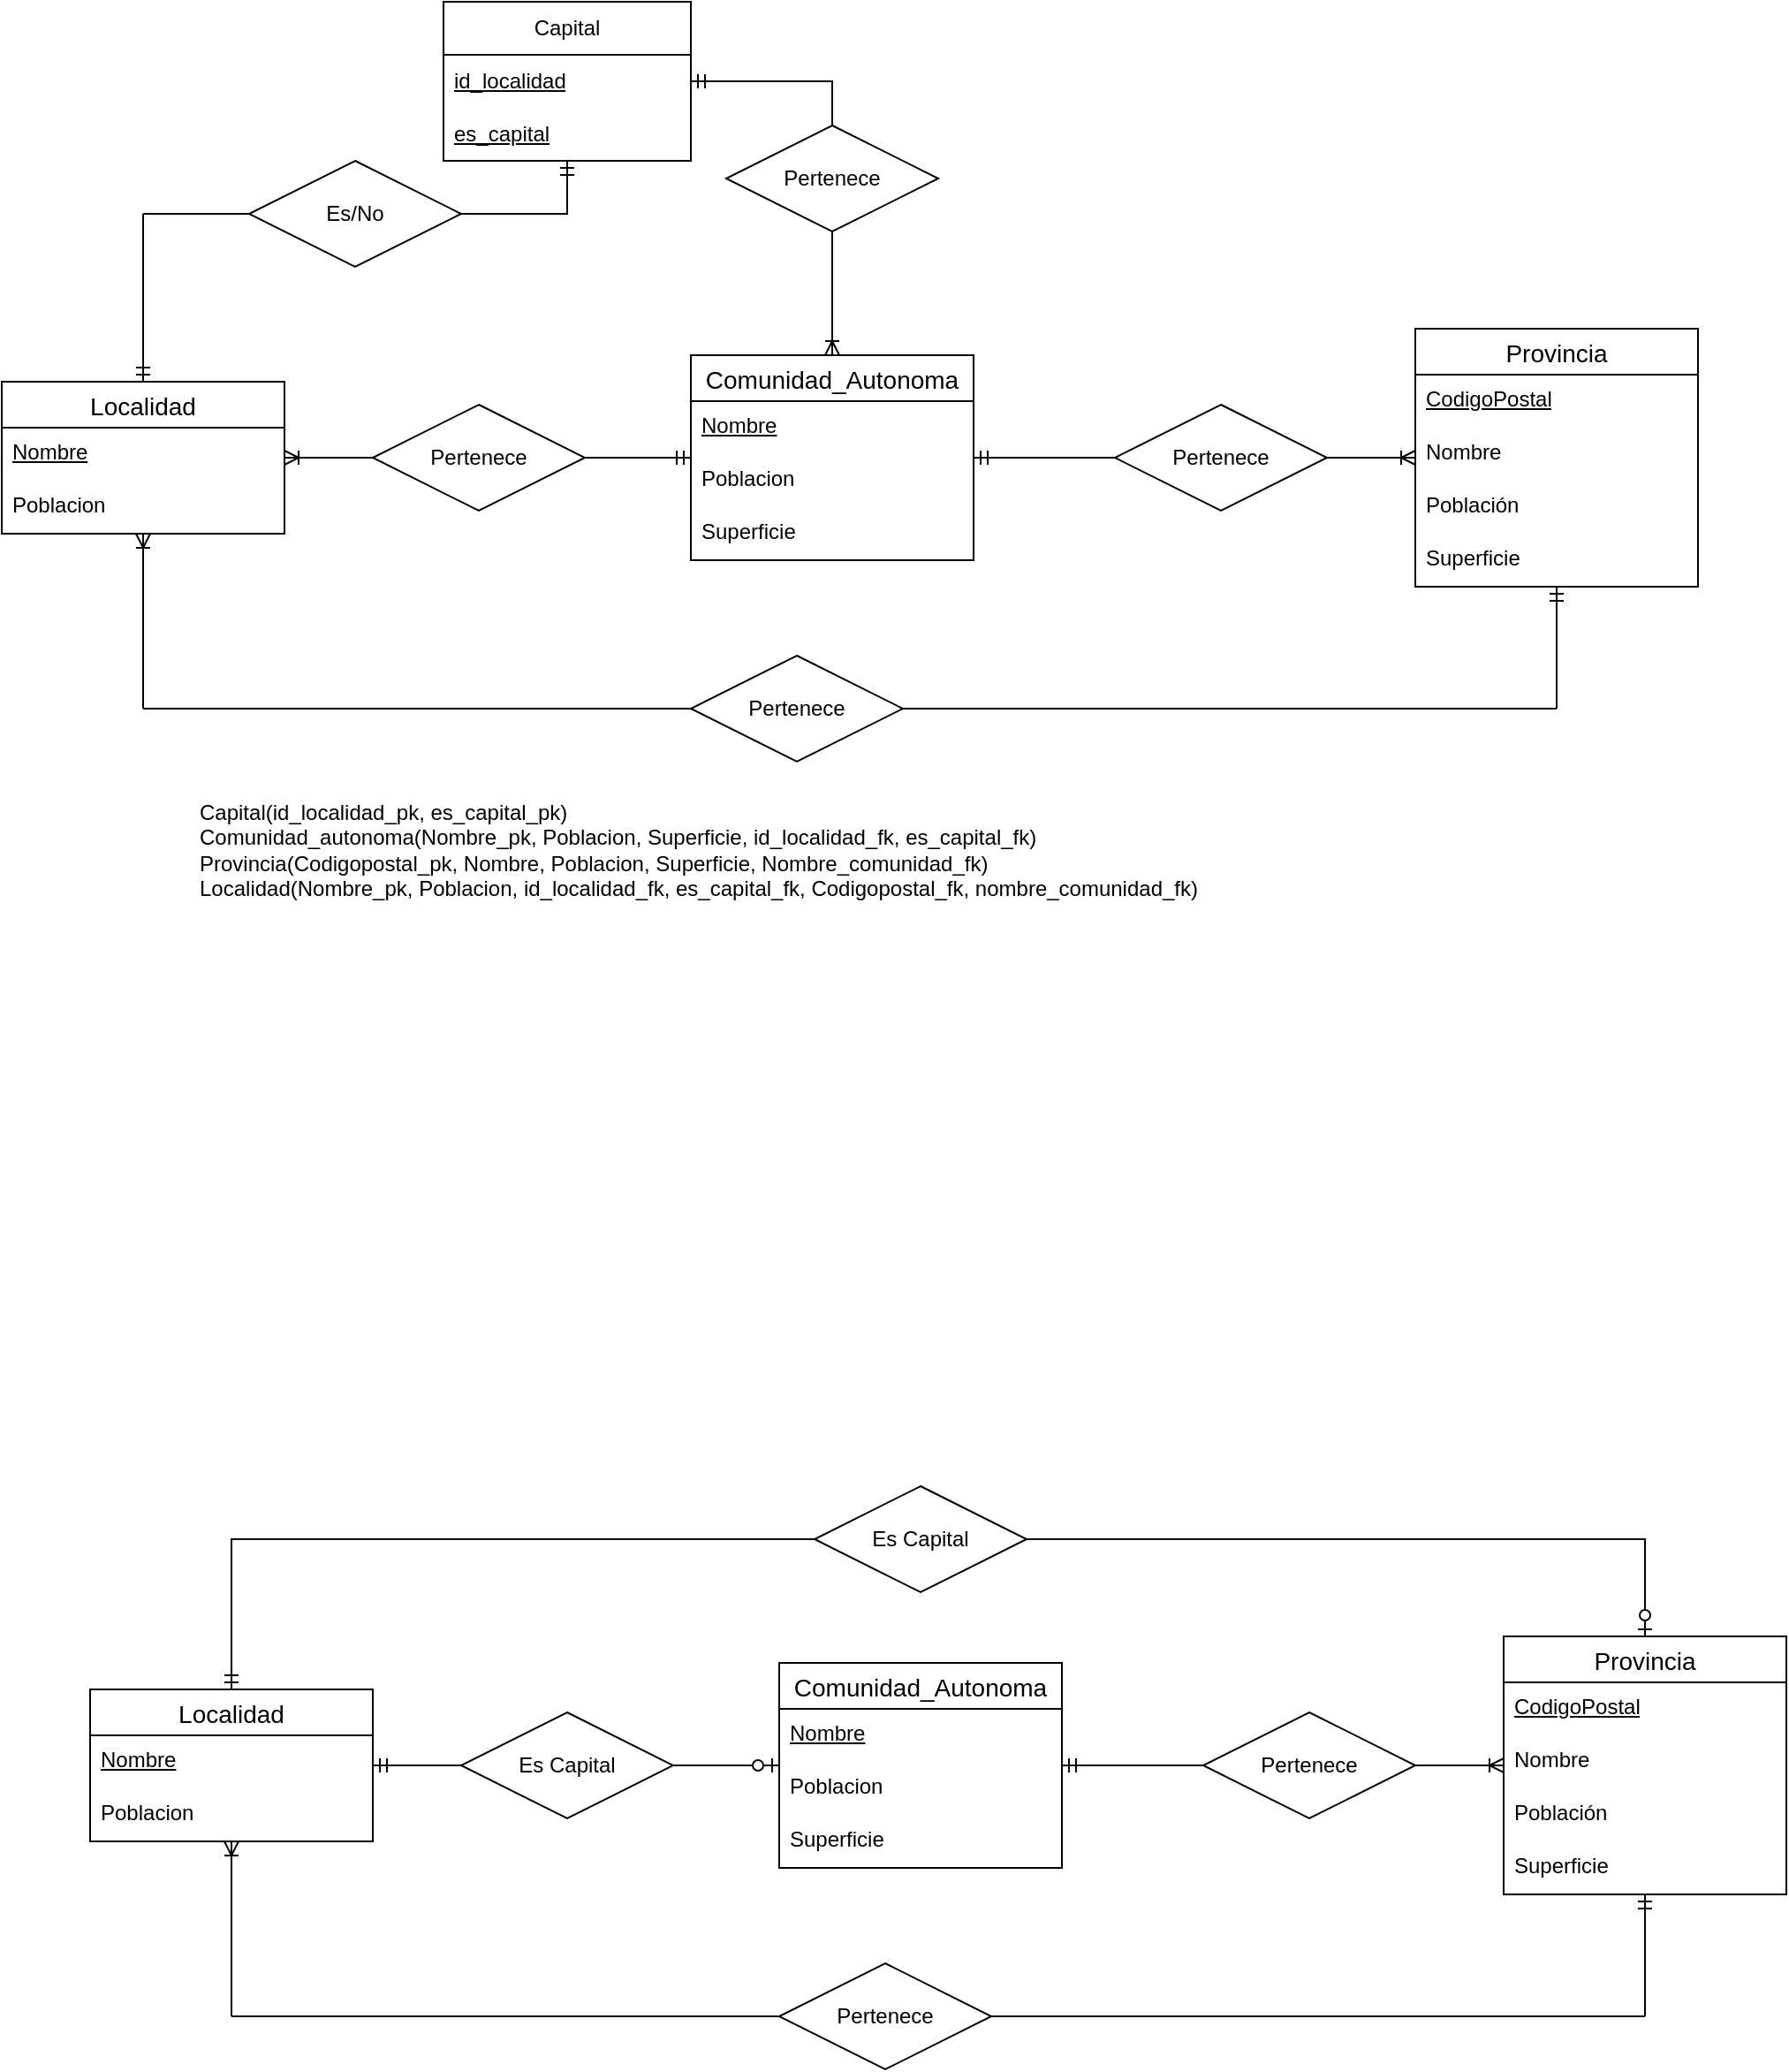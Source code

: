 <mxfile version="22.0.5" type="github">
  <diagram name="Página-1" id="RMdyLdgFyxFOfN8cl9F2">
    <mxGraphModel dx="1434" dy="768" grid="1" gridSize="10" guides="1" tooltips="1" connect="1" arrows="1" fold="1" page="1" pageScale="1" pageWidth="827" pageHeight="1169" math="0" shadow="0">
      <root>
        <mxCell id="0" />
        <mxCell id="1" parent="0" />
        <mxCell id="GauBb9kt-RQrjKAKDt01-1" value="Localidad" style="swimlane;fontStyle=0;childLayout=stackLayout;horizontal=1;startSize=26;horizontalStack=0;resizeParent=1;resizeParentMax=0;resizeLast=0;collapsible=1;marginBottom=0;align=center;fontSize=14;" parent="1" vertex="1">
          <mxGeometry y="255" width="160" height="86" as="geometry" />
        </mxCell>
        <mxCell id="GauBb9kt-RQrjKAKDt01-2" value="&lt;u&gt;Nombre&lt;/u&gt;" style="text;strokeColor=none;fillColor=none;spacingLeft=4;spacingRight=4;overflow=hidden;rotatable=0;points=[[0,0.5],[1,0.5]];portConstraint=eastwest;fontSize=12;whiteSpace=wrap;html=1;" parent="GauBb9kt-RQrjKAKDt01-1" vertex="1">
          <mxGeometry y="26" width="160" height="30" as="geometry" />
        </mxCell>
        <mxCell id="GauBb9kt-RQrjKAKDt01-3" value="Poblacion" style="text;strokeColor=none;fillColor=none;spacingLeft=4;spacingRight=4;overflow=hidden;rotatable=0;points=[[0,0.5],[1,0.5]];portConstraint=eastwest;fontSize=12;whiteSpace=wrap;html=1;" parent="GauBb9kt-RQrjKAKDt01-1" vertex="1">
          <mxGeometry y="56" width="160" height="30" as="geometry" />
        </mxCell>
        <mxCell id="GauBb9kt-RQrjKAKDt01-5" value="Provincia" style="swimlane;fontStyle=0;childLayout=stackLayout;horizontal=1;startSize=26;horizontalStack=0;resizeParent=1;resizeParentMax=0;resizeLast=0;collapsible=1;marginBottom=0;align=center;fontSize=14;" parent="1" vertex="1">
          <mxGeometry x="800" y="225" width="160" height="146" as="geometry" />
        </mxCell>
        <mxCell id="GauBb9kt-RQrjKAKDt01-44" value="CodigoPostal" style="text;strokeColor=none;fillColor=none;spacingLeft=4;spacingRight=4;overflow=hidden;rotatable=0;points=[[0,0.5],[1,0.5]];portConstraint=eastwest;fontSize=12;whiteSpace=wrap;html=1;fontStyle=4" parent="GauBb9kt-RQrjKAKDt01-5" vertex="1">
          <mxGeometry y="26" width="160" height="30" as="geometry" />
        </mxCell>
        <mxCell id="GauBb9kt-RQrjKAKDt01-6" value="Nombre" style="text;strokeColor=none;fillColor=none;spacingLeft=4;spacingRight=4;overflow=hidden;rotatable=0;points=[[0,0.5],[1,0.5]];portConstraint=eastwest;fontSize=12;whiteSpace=wrap;html=1;" parent="GauBb9kt-RQrjKAKDt01-5" vertex="1">
          <mxGeometry y="56" width="160" height="30" as="geometry" />
        </mxCell>
        <mxCell id="GauBb9kt-RQrjKAKDt01-7" value="Población" style="text;strokeColor=none;fillColor=none;spacingLeft=4;spacingRight=4;overflow=hidden;rotatable=0;points=[[0,0.5],[1,0.5]];portConstraint=eastwest;fontSize=12;whiteSpace=wrap;html=1;" parent="GauBb9kt-RQrjKAKDt01-5" vertex="1">
          <mxGeometry y="86" width="160" height="30" as="geometry" />
        </mxCell>
        <mxCell id="GauBb9kt-RQrjKAKDt01-8" value="Superficie" style="text;strokeColor=none;fillColor=none;spacingLeft=4;spacingRight=4;overflow=hidden;rotatable=0;points=[[0,0.5],[1,0.5]];portConstraint=eastwest;fontSize=12;whiteSpace=wrap;html=1;" parent="GauBb9kt-RQrjKAKDt01-5" vertex="1">
          <mxGeometry y="116" width="160" height="30" as="geometry" />
        </mxCell>
        <mxCell id="GauBb9kt-RQrjKAKDt01-22" value="Comunidad_Autonoma" style="swimlane;fontStyle=0;childLayout=stackLayout;horizontal=1;startSize=26;horizontalStack=0;resizeParent=1;resizeParentMax=0;resizeLast=0;collapsible=1;marginBottom=0;align=center;fontSize=14;" parent="1" vertex="1">
          <mxGeometry x="390" y="240" width="160" height="116" as="geometry" />
        </mxCell>
        <mxCell id="GauBb9kt-RQrjKAKDt01-23" value="&lt;u&gt;Nombre&lt;/u&gt;" style="text;strokeColor=none;fillColor=none;spacingLeft=4;spacingRight=4;overflow=hidden;rotatable=0;points=[[0,0.5],[1,0.5]];portConstraint=eastwest;fontSize=12;whiteSpace=wrap;html=1;" parent="GauBb9kt-RQrjKAKDt01-22" vertex="1">
          <mxGeometry y="26" width="160" height="30" as="geometry" />
        </mxCell>
        <mxCell id="GauBb9kt-RQrjKAKDt01-24" value="Poblacion" style="text;strokeColor=none;fillColor=none;spacingLeft=4;spacingRight=4;overflow=hidden;rotatable=0;points=[[0,0.5],[1,0.5]];portConstraint=eastwest;fontSize=12;whiteSpace=wrap;html=1;" parent="GauBb9kt-RQrjKAKDt01-22" vertex="1">
          <mxGeometry y="56" width="160" height="30" as="geometry" />
        </mxCell>
        <mxCell id="GauBb9kt-RQrjKAKDt01-25" value="Superficie" style="text;strokeColor=none;fillColor=none;spacingLeft=4;spacingRight=4;overflow=hidden;rotatable=0;points=[[0,0.5],[1,0.5]];portConstraint=eastwest;fontSize=12;whiteSpace=wrap;html=1;" parent="GauBb9kt-RQrjKAKDt01-22" vertex="1">
          <mxGeometry y="86" width="160" height="30" as="geometry" />
        </mxCell>
        <mxCell id="GauBb9kt-RQrjKAKDt01-30" value="Pertenece" style="shape=rhombus;perimeter=rhombusPerimeter;whiteSpace=wrap;html=1;align=center;" parent="1" vertex="1">
          <mxGeometry x="390" y="410" width="120" height="60" as="geometry" />
        </mxCell>
        <mxCell id="GauBb9kt-RQrjKAKDt01-36" value="" style="endArrow=ERoneToMany;html=1;rounded=0;endFill=0;" parent="1" target="GauBb9kt-RQrjKAKDt01-1" edge="1">
          <mxGeometry width="50" height="50" relative="1" as="geometry">
            <mxPoint x="80" y="440" as="sourcePoint" />
            <mxPoint x="80" y="430" as="targetPoint" />
          </mxGeometry>
        </mxCell>
        <mxCell id="GauBb9kt-RQrjKAKDt01-37" value="" style="endArrow=none;html=1;rounded=0;" parent="1" target="GauBb9kt-RQrjKAKDt01-30" edge="1">
          <mxGeometry width="50" height="50" relative="1" as="geometry">
            <mxPoint x="80" y="440" as="sourcePoint" />
            <mxPoint x="180" y="460" as="targetPoint" />
          </mxGeometry>
        </mxCell>
        <mxCell id="GauBb9kt-RQrjKAKDt01-38" value="" style="endArrow=none;html=1;rounded=0;exitX=1;exitY=0.5;exitDx=0;exitDy=0;" parent="1" source="GauBb9kt-RQrjKAKDt01-30" edge="1">
          <mxGeometry width="50" height="50" relative="1" as="geometry">
            <mxPoint x="660" y="470" as="sourcePoint" />
            <mxPoint x="880" y="440" as="targetPoint" />
          </mxGeometry>
        </mxCell>
        <mxCell id="GauBb9kt-RQrjKAKDt01-39" value="" style="endArrow=none;html=1;rounded=0;startArrow=ERmandOne;startFill=0;" parent="1" source="GauBb9kt-RQrjKAKDt01-5" edge="1">
          <mxGeometry width="50" height="50" relative="1" as="geometry">
            <mxPoint x="770" y="520" as="sourcePoint" />
            <mxPoint x="880" y="440" as="targetPoint" />
          </mxGeometry>
        </mxCell>
        <mxCell id="GauBb9kt-RQrjKAKDt01-41" value="Pertenece" style="shape=rhombus;perimeter=rhombusPerimeter;whiteSpace=wrap;html=1;align=center;" parent="1" vertex="1">
          <mxGeometry x="630" y="268" width="120" height="60" as="geometry" />
        </mxCell>
        <mxCell id="GauBb9kt-RQrjKAKDt01-42" value="" style="endArrow=none;html=1;rounded=0;entryX=0;entryY=0.5;entryDx=0;entryDy=0;startArrow=ERmandOne;startFill=0;" parent="1" source="GauBb9kt-RQrjKAKDt01-22" target="GauBb9kt-RQrjKAKDt01-41" edge="1">
          <mxGeometry width="50" height="50" relative="1" as="geometry">
            <mxPoint x="90" y="450" as="sourcePoint" />
            <mxPoint x="90" y="366" as="targetPoint" />
          </mxGeometry>
        </mxCell>
        <mxCell id="GauBb9kt-RQrjKAKDt01-43" value="" style="endArrow=ERoneToMany;html=1;rounded=0;exitX=1;exitY=0.5;exitDx=0;exitDy=0;endFill=0;" parent="1" source="GauBb9kt-RQrjKAKDt01-41" target="GauBb9kt-RQrjKAKDt01-5" edge="1">
          <mxGeometry width="50" height="50" relative="1" as="geometry">
            <mxPoint x="550" y="308" as="sourcePoint" />
            <mxPoint x="630" y="308" as="targetPoint" />
          </mxGeometry>
        </mxCell>
        <mxCell id="k6WsoA57DIC0jrA-1M5S-5" style="edgeStyle=orthogonalEdgeStyle;rounded=0;orthogonalLoop=1;jettySize=auto;html=1;exitX=1;exitY=0.5;exitDx=0;exitDy=0;endArrow=ERmandOne;endFill=0;" parent="1" source="GauBb9kt-RQrjKAKDt01-46" target="k6WsoA57DIC0jrA-1M5S-1" edge="1">
          <mxGeometry relative="1" as="geometry" />
        </mxCell>
        <mxCell id="GauBb9kt-RQrjKAKDt01-46" value="Es/No" style="shape=rhombus;perimeter=rhombusPerimeter;whiteSpace=wrap;html=1;align=center;" parent="1" vertex="1">
          <mxGeometry x="140" y="130" width="120" height="60" as="geometry" />
        </mxCell>
        <mxCell id="GauBb9kt-RQrjKAKDt01-51" value="" style="endArrow=ERmandOne;html=1;rounded=0;entryX=0.5;entryY=0;entryDx=0;entryDy=0;endFill=0;" parent="1" target="GauBb9kt-RQrjKAKDt01-1" edge="1">
          <mxGeometry width="50" height="50" relative="1" as="geometry">
            <mxPoint x="80" y="160" as="sourcePoint" />
            <mxPoint x="90" y="351" as="targetPoint" />
          </mxGeometry>
        </mxCell>
        <mxCell id="GauBb9kt-RQrjKAKDt01-52" value="" style="endArrow=none;html=1;rounded=0;" parent="1" target="GauBb9kt-RQrjKAKDt01-46" edge="1">
          <mxGeometry width="50" height="50" relative="1" as="geometry">
            <mxPoint x="80" y="160" as="sourcePoint" />
            <mxPoint x="400" y="160" as="targetPoint" />
          </mxGeometry>
        </mxCell>
        <mxCell id="a0IUGFzyrKWtIXN8GqOL-1" value="&lt;div&gt;Capital(id_localidad_pk, es_capital_pk)&lt;br&gt;&lt;/div&gt;Comunidad_autonoma(Nombre_pk, Poblacion, Superficie, id_localidad_fk, es_capital_fk)&lt;br&gt;&lt;div&gt;Provincia(Codigopostal_pk, Nombre, Poblacion, Superficie, Nombre_comunidad_fk)&lt;div&gt;Localidad(Nombre_pk, Poblacion,&amp;nbsp;id_localidad_fk, es_capital_fk, Codigopostal_fk, nombre_comunidad_fk)&lt;/div&gt;&lt;/div&gt;" style="text;html=1;strokeColor=none;fillColor=none;align=left;verticalAlign=middle;whiteSpace=wrap;rounded=0;" parent="1" vertex="1">
          <mxGeometry x="110" y="490" width="790" height="60" as="geometry" />
        </mxCell>
        <mxCell id="k6WsoA57DIC0jrA-1M5S-1" value="Capital" style="swimlane;fontStyle=0;childLayout=stackLayout;horizontal=1;startSize=30;horizontalStack=0;resizeParent=1;resizeParentMax=0;resizeLast=0;collapsible=1;marginBottom=0;whiteSpace=wrap;html=1;" parent="1" vertex="1">
          <mxGeometry x="250" y="40" width="140" height="90" as="geometry" />
        </mxCell>
        <mxCell id="k6WsoA57DIC0jrA-1M5S-2" value="&lt;u&gt;id_localidad&lt;/u&gt;" style="text;strokeColor=none;fillColor=none;align=left;verticalAlign=middle;spacingLeft=4;spacingRight=4;overflow=hidden;points=[[0,0.5],[1,0.5]];portConstraint=eastwest;rotatable=0;whiteSpace=wrap;html=1;" parent="k6WsoA57DIC0jrA-1M5S-1" vertex="1">
          <mxGeometry y="30" width="140" height="30" as="geometry" />
        </mxCell>
        <mxCell id="k6WsoA57DIC0jrA-1M5S-3" value="&lt;u&gt;es_capital&lt;/u&gt;" style="text;strokeColor=none;fillColor=none;align=left;verticalAlign=middle;spacingLeft=4;spacingRight=4;overflow=hidden;points=[[0,0.5],[1,0.5]];portConstraint=eastwest;rotatable=0;whiteSpace=wrap;html=1;" parent="k6WsoA57DIC0jrA-1M5S-1" vertex="1">
          <mxGeometry y="60" width="140" height="30" as="geometry" />
        </mxCell>
        <mxCell id="k6WsoA57DIC0jrA-1M5S-8" style="edgeStyle=orthogonalEdgeStyle;rounded=0;orthogonalLoop=1;jettySize=auto;html=1;exitX=1;exitY=0.5;exitDx=0;exitDy=0;endArrow=ERmandOne;endFill=0;" parent="1" source="k6WsoA57DIC0jrA-1M5S-6" target="GauBb9kt-RQrjKAKDt01-22" edge="1">
          <mxGeometry relative="1" as="geometry" />
        </mxCell>
        <mxCell id="k6WsoA57DIC0jrA-1M5S-6" value="Pertenece" style="shape=rhombus;perimeter=rhombusPerimeter;whiteSpace=wrap;html=1;align=center;" parent="1" vertex="1">
          <mxGeometry x="210" y="268" width="120" height="60" as="geometry" />
        </mxCell>
        <mxCell id="k6WsoA57DIC0jrA-1M5S-7" style="edgeStyle=orthogonalEdgeStyle;rounded=0;orthogonalLoop=1;jettySize=auto;html=1;exitX=0;exitY=0.5;exitDx=0;exitDy=0;endArrow=ERoneToMany;endFill=0;" parent="1" source="k6WsoA57DIC0jrA-1M5S-6" target="GauBb9kt-RQrjKAKDt01-1" edge="1">
          <mxGeometry relative="1" as="geometry" />
        </mxCell>
        <mxCell id="k6WsoA57DIC0jrA-1M5S-11" style="edgeStyle=orthogonalEdgeStyle;rounded=0;orthogonalLoop=1;jettySize=auto;html=1;exitX=0.5;exitY=0;exitDx=0;exitDy=0;endArrow=ERmandOne;endFill=0;" parent="1" source="k6WsoA57DIC0jrA-1M5S-9" target="k6WsoA57DIC0jrA-1M5S-1" edge="1">
          <mxGeometry relative="1" as="geometry" />
        </mxCell>
        <mxCell id="k6WsoA57DIC0jrA-1M5S-12" style="edgeStyle=orthogonalEdgeStyle;rounded=0;orthogonalLoop=1;jettySize=auto;html=1;exitX=0.5;exitY=1;exitDx=0;exitDy=0;endArrow=ERoneToMany;endFill=0;" parent="1" source="k6WsoA57DIC0jrA-1M5S-9" target="GauBb9kt-RQrjKAKDt01-22" edge="1">
          <mxGeometry relative="1" as="geometry" />
        </mxCell>
        <mxCell id="k6WsoA57DIC0jrA-1M5S-9" value="Pertenece" style="shape=rhombus;perimeter=rhombusPerimeter;whiteSpace=wrap;html=1;align=center;" parent="1" vertex="1">
          <mxGeometry x="410" y="110" width="120" height="60" as="geometry" />
        </mxCell>
        <mxCell id="YGxaeuAN8_EADN_OlUPX-70" style="edgeStyle=orthogonalEdgeStyle;rounded=0;orthogonalLoop=1;jettySize=auto;html=1;entryX=0;entryY=0.5;entryDx=0;entryDy=0;startArrow=ERmandOne;startFill=0;endArrow=none;endFill=0;" edge="1" parent="1" source="YGxaeuAN8_EADN_OlUPX-34" target="YGxaeuAN8_EADN_OlUPX-68">
          <mxGeometry relative="1" as="geometry">
            <Array as="points">
              <mxPoint x="130" y="910" />
            </Array>
          </mxGeometry>
        </mxCell>
        <mxCell id="YGxaeuAN8_EADN_OlUPX-34" value="Localidad" style="swimlane;fontStyle=0;childLayout=stackLayout;horizontal=1;startSize=26;horizontalStack=0;resizeParent=1;resizeParentMax=0;resizeLast=0;collapsible=1;marginBottom=0;align=center;fontSize=14;" vertex="1" parent="1">
          <mxGeometry x="50" y="995" width="160" height="86" as="geometry" />
        </mxCell>
        <mxCell id="YGxaeuAN8_EADN_OlUPX-35" value="&lt;u&gt;Nombre&lt;/u&gt;" style="text;strokeColor=none;fillColor=none;spacingLeft=4;spacingRight=4;overflow=hidden;rotatable=0;points=[[0,0.5],[1,0.5]];portConstraint=eastwest;fontSize=12;whiteSpace=wrap;html=1;" vertex="1" parent="YGxaeuAN8_EADN_OlUPX-34">
          <mxGeometry y="26" width="160" height="30" as="geometry" />
        </mxCell>
        <mxCell id="YGxaeuAN8_EADN_OlUPX-36" value="Poblacion" style="text;strokeColor=none;fillColor=none;spacingLeft=4;spacingRight=4;overflow=hidden;rotatable=0;points=[[0,0.5],[1,0.5]];portConstraint=eastwest;fontSize=12;whiteSpace=wrap;html=1;" vertex="1" parent="YGxaeuAN8_EADN_OlUPX-34">
          <mxGeometry y="56" width="160" height="30" as="geometry" />
        </mxCell>
        <mxCell id="YGxaeuAN8_EADN_OlUPX-37" value="Provincia" style="swimlane;fontStyle=0;childLayout=stackLayout;horizontal=1;startSize=26;horizontalStack=0;resizeParent=1;resizeParentMax=0;resizeLast=0;collapsible=1;marginBottom=0;align=center;fontSize=14;" vertex="1" parent="1">
          <mxGeometry x="850" y="965" width="160" height="146" as="geometry" />
        </mxCell>
        <mxCell id="YGxaeuAN8_EADN_OlUPX-38" value="CodigoPostal" style="text;strokeColor=none;fillColor=none;spacingLeft=4;spacingRight=4;overflow=hidden;rotatable=0;points=[[0,0.5],[1,0.5]];portConstraint=eastwest;fontSize=12;whiteSpace=wrap;html=1;fontStyle=4" vertex="1" parent="YGxaeuAN8_EADN_OlUPX-37">
          <mxGeometry y="26" width="160" height="30" as="geometry" />
        </mxCell>
        <mxCell id="YGxaeuAN8_EADN_OlUPX-39" value="Nombre" style="text;strokeColor=none;fillColor=none;spacingLeft=4;spacingRight=4;overflow=hidden;rotatable=0;points=[[0,0.5],[1,0.5]];portConstraint=eastwest;fontSize=12;whiteSpace=wrap;html=1;" vertex="1" parent="YGxaeuAN8_EADN_OlUPX-37">
          <mxGeometry y="56" width="160" height="30" as="geometry" />
        </mxCell>
        <mxCell id="YGxaeuAN8_EADN_OlUPX-40" value="Población" style="text;strokeColor=none;fillColor=none;spacingLeft=4;spacingRight=4;overflow=hidden;rotatable=0;points=[[0,0.5],[1,0.5]];portConstraint=eastwest;fontSize=12;whiteSpace=wrap;html=1;" vertex="1" parent="YGxaeuAN8_EADN_OlUPX-37">
          <mxGeometry y="86" width="160" height="30" as="geometry" />
        </mxCell>
        <mxCell id="YGxaeuAN8_EADN_OlUPX-41" value="Superficie" style="text;strokeColor=none;fillColor=none;spacingLeft=4;spacingRight=4;overflow=hidden;rotatable=0;points=[[0,0.5],[1,0.5]];portConstraint=eastwest;fontSize=12;whiteSpace=wrap;html=1;" vertex="1" parent="YGxaeuAN8_EADN_OlUPX-37">
          <mxGeometry y="116" width="160" height="30" as="geometry" />
        </mxCell>
        <mxCell id="YGxaeuAN8_EADN_OlUPX-42" value="Comunidad_Autonoma" style="swimlane;fontStyle=0;childLayout=stackLayout;horizontal=1;startSize=26;horizontalStack=0;resizeParent=1;resizeParentMax=0;resizeLast=0;collapsible=1;marginBottom=0;align=center;fontSize=14;" vertex="1" parent="1">
          <mxGeometry x="440" y="980" width="160" height="116" as="geometry" />
        </mxCell>
        <mxCell id="YGxaeuAN8_EADN_OlUPX-43" value="&lt;u&gt;Nombre&lt;/u&gt;" style="text;strokeColor=none;fillColor=none;spacingLeft=4;spacingRight=4;overflow=hidden;rotatable=0;points=[[0,0.5],[1,0.5]];portConstraint=eastwest;fontSize=12;whiteSpace=wrap;html=1;" vertex="1" parent="YGxaeuAN8_EADN_OlUPX-42">
          <mxGeometry y="26" width="160" height="30" as="geometry" />
        </mxCell>
        <mxCell id="YGxaeuAN8_EADN_OlUPX-44" value="Poblacion" style="text;strokeColor=none;fillColor=none;spacingLeft=4;spacingRight=4;overflow=hidden;rotatable=0;points=[[0,0.5],[1,0.5]];portConstraint=eastwest;fontSize=12;whiteSpace=wrap;html=1;" vertex="1" parent="YGxaeuAN8_EADN_OlUPX-42">
          <mxGeometry y="56" width="160" height="30" as="geometry" />
        </mxCell>
        <mxCell id="YGxaeuAN8_EADN_OlUPX-45" value="Superficie" style="text;strokeColor=none;fillColor=none;spacingLeft=4;spacingRight=4;overflow=hidden;rotatable=0;points=[[0,0.5],[1,0.5]];portConstraint=eastwest;fontSize=12;whiteSpace=wrap;html=1;" vertex="1" parent="YGxaeuAN8_EADN_OlUPX-42">
          <mxGeometry y="86" width="160" height="30" as="geometry" />
        </mxCell>
        <mxCell id="YGxaeuAN8_EADN_OlUPX-46" value="Pertenece" style="shape=rhombus;perimeter=rhombusPerimeter;whiteSpace=wrap;html=1;align=center;" vertex="1" parent="1">
          <mxGeometry x="440" y="1150" width="120" height="60" as="geometry" />
        </mxCell>
        <mxCell id="YGxaeuAN8_EADN_OlUPX-47" value="" style="endArrow=ERoneToMany;html=1;rounded=0;endFill=0;" edge="1" parent="1" target="YGxaeuAN8_EADN_OlUPX-34">
          <mxGeometry width="50" height="50" relative="1" as="geometry">
            <mxPoint x="130" y="1180" as="sourcePoint" />
            <mxPoint x="130" y="1170" as="targetPoint" />
          </mxGeometry>
        </mxCell>
        <mxCell id="YGxaeuAN8_EADN_OlUPX-48" value="" style="endArrow=none;html=1;rounded=0;" edge="1" parent="1" target="YGxaeuAN8_EADN_OlUPX-46">
          <mxGeometry width="50" height="50" relative="1" as="geometry">
            <mxPoint x="130" y="1180" as="sourcePoint" />
            <mxPoint x="230" y="1200" as="targetPoint" />
          </mxGeometry>
        </mxCell>
        <mxCell id="YGxaeuAN8_EADN_OlUPX-49" value="" style="endArrow=none;html=1;rounded=0;exitX=1;exitY=0.5;exitDx=0;exitDy=0;" edge="1" parent="1" source="YGxaeuAN8_EADN_OlUPX-46">
          <mxGeometry width="50" height="50" relative="1" as="geometry">
            <mxPoint x="710" y="1210" as="sourcePoint" />
            <mxPoint x="930" y="1180" as="targetPoint" />
          </mxGeometry>
        </mxCell>
        <mxCell id="YGxaeuAN8_EADN_OlUPX-50" value="" style="endArrow=none;html=1;rounded=0;startArrow=ERmandOne;startFill=0;" edge="1" parent="1" source="YGxaeuAN8_EADN_OlUPX-37">
          <mxGeometry width="50" height="50" relative="1" as="geometry">
            <mxPoint x="820" y="1260" as="sourcePoint" />
            <mxPoint x="930" y="1180" as="targetPoint" />
          </mxGeometry>
        </mxCell>
        <mxCell id="YGxaeuAN8_EADN_OlUPX-51" value="Pertenece" style="shape=rhombus;perimeter=rhombusPerimeter;whiteSpace=wrap;html=1;align=center;" vertex="1" parent="1">
          <mxGeometry x="680" y="1008" width="120" height="60" as="geometry" />
        </mxCell>
        <mxCell id="YGxaeuAN8_EADN_OlUPX-52" value="" style="endArrow=none;html=1;rounded=0;entryX=0;entryY=0.5;entryDx=0;entryDy=0;startArrow=ERmandOne;startFill=0;" edge="1" parent="1" source="YGxaeuAN8_EADN_OlUPX-42" target="YGxaeuAN8_EADN_OlUPX-51">
          <mxGeometry width="50" height="50" relative="1" as="geometry">
            <mxPoint x="140" y="1190" as="sourcePoint" />
            <mxPoint x="140" y="1106" as="targetPoint" />
          </mxGeometry>
        </mxCell>
        <mxCell id="YGxaeuAN8_EADN_OlUPX-53" value="" style="endArrow=ERoneToMany;html=1;rounded=0;exitX=1;exitY=0.5;exitDx=0;exitDy=0;endFill=0;" edge="1" parent="1" source="YGxaeuAN8_EADN_OlUPX-51" target="YGxaeuAN8_EADN_OlUPX-37">
          <mxGeometry width="50" height="50" relative="1" as="geometry">
            <mxPoint x="600" y="1048" as="sourcePoint" />
            <mxPoint x="680" y="1048" as="targetPoint" />
          </mxGeometry>
        </mxCell>
        <mxCell id="YGxaeuAN8_EADN_OlUPX-61" style="edgeStyle=orthogonalEdgeStyle;rounded=0;orthogonalLoop=1;jettySize=auto;html=1;exitX=1;exitY=0.5;exitDx=0;exitDy=0;endArrow=ERzeroToOne;endFill=0;" edge="1" parent="1" source="YGxaeuAN8_EADN_OlUPX-62" target="YGxaeuAN8_EADN_OlUPX-42">
          <mxGeometry relative="1" as="geometry" />
        </mxCell>
        <mxCell id="YGxaeuAN8_EADN_OlUPX-62" value="Es Capital" style="shape=rhombus;perimeter=rhombusPerimeter;whiteSpace=wrap;html=1;align=center;" vertex="1" parent="1">
          <mxGeometry x="260" y="1008" width="120" height="60" as="geometry" />
        </mxCell>
        <mxCell id="YGxaeuAN8_EADN_OlUPX-63" style="edgeStyle=orthogonalEdgeStyle;rounded=0;orthogonalLoop=1;jettySize=auto;html=1;exitX=0;exitY=0.5;exitDx=0;exitDy=0;endArrow=ERmandOne;endFill=0;" edge="1" parent="1" source="YGxaeuAN8_EADN_OlUPX-62" target="YGxaeuAN8_EADN_OlUPX-34">
          <mxGeometry relative="1" as="geometry" />
        </mxCell>
        <mxCell id="YGxaeuAN8_EADN_OlUPX-71" style="edgeStyle=orthogonalEdgeStyle;rounded=0;orthogonalLoop=1;jettySize=auto;html=1;entryX=0.5;entryY=0;entryDx=0;entryDy=0;endArrow=ERzeroToOne;endFill=0;" edge="1" parent="1" source="YGxaeuAN8_EADN_OlUPX-68" target="YGxaeuAN8_EADN_OlUPX-37">
          <mxGeometry relative="1" as="geometry" />
        </mxCell>
        <mxCell id="YGxaeuAN8_EADN_OlUPX-68" value="Es Capital" style="shape=rhombus;perimeter=rhombusPerimeter;whiteSpace=wrap;html=1;align=center;" vertex="1" parent="1">
          <mxGeometry x="460" y="880" width="120" height="60" as="geometry" />
        </mxCell>
      </root>
    </mxGraphModel>
  </diagram>
</mxfile>
